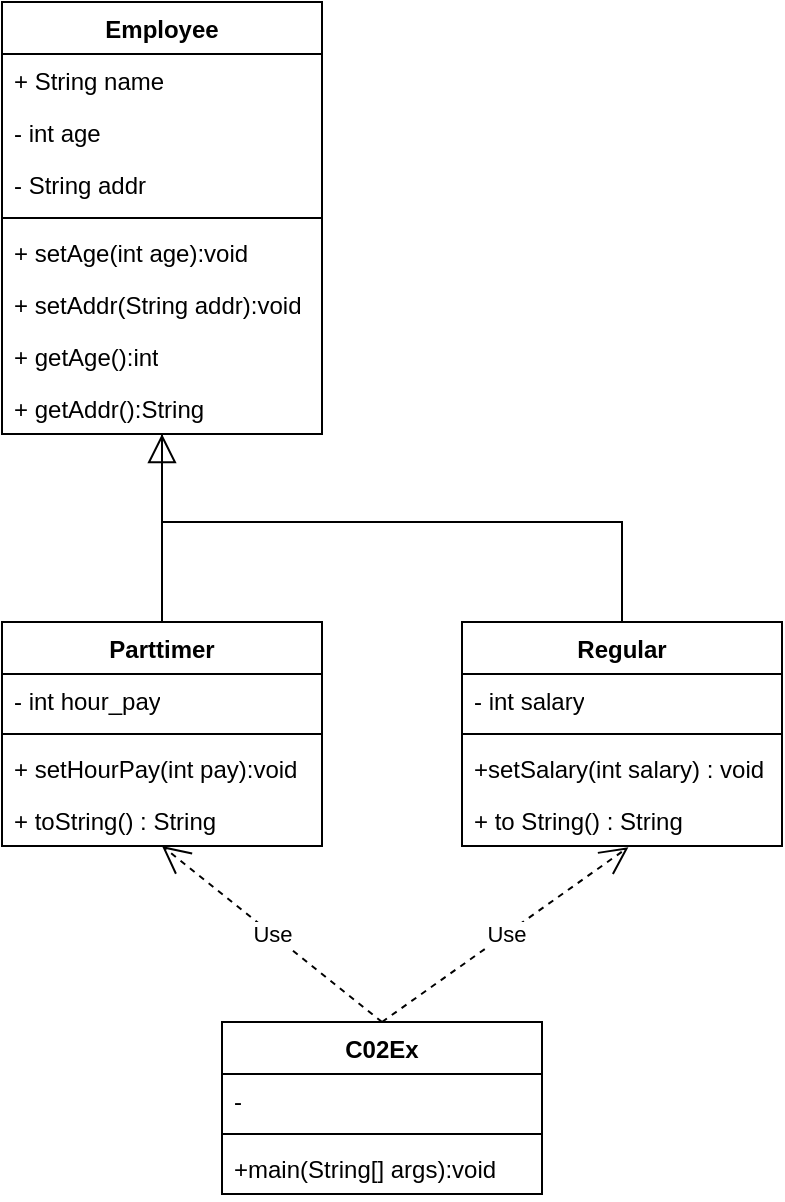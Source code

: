 <mxfile version="24.0.2" type="device">
  <diagram id="C5RBs43oDa-KdzZeNtuy" name="Page-1">
    <mxGraphModel dx="999" dy="536" grid="1" gridSize="10" guides="1" tooltips="1" connect="1" arrows="1" fold="1" page="1" pageScale="1" pageWidth="827" pageHeight="1169" math="0" shadow="0">
      <root>
        <mxCell id="WIyWlLk6GJQsqaUBKTNV-0" />
        <mxCell id="WIyWlLk6GJQsqaUBKTNV-1" parent="WIyWlLk6GJQsqaUBKTNV-0" />
        <mxCell id="lNfhT2KIbJr3xX1g3dHH-8" value="" style="edgeStyle=orthogonalEdgeStyle;rounded=0;orthogonalLoop=1;jettySize=auto;html=1;endArrow=none;endFill=0;startArrow=block;startFill=0;endSize=12;startSize=12;" edge="1" parent="WIyWlLk6GJQsqaUBKTNV-1" source="lNfhT2KIbJr3xX1g3dHH-0" target="lNfhT2KIbJr3xX1g3dHH-4">
          <mxGeometry relative="1" as="geometry" />
        </mxCell>
        <mxCell id="lNfhT2KIbJr3xX1g3dHH-14" value="" style="edgeStyle=orthogonalEdgeStyle;rounded=0;orthogonalLoop=1;jettySize=auto;html=1;endArrow=none;endFill=0;" edge="1" parent="WIyWlLk6GJQsqaUBKTNV-1" source="lNfhT2KIbJr3xX1g3dHH-0" target="lNfhT2KIbJr3xX1g3dHH-10">
          <mxGeometry relative="1" as="geometry">
            <Array as="points">
              <mxPoint x="120" y="520" />
              <mxPoint x="350" y="520" />
            </Array>
          </mxGeometry>
        </mxCell>
        <mxCell id="lNfhT2KIbJr3xX1g3dHH-0" value="Employee" style="swimlane;fontStyle=1;align=center;verticalAlign=top;childLayout=stackLayout;horizontal=1;startSize=26;horizontalStack=0;resizeParent=1;resizeParentMax=0;resizeLast=0;collapsible=1;marginBottom=0;whiteSpace=wrap;html=1;" vertex="1" parent="WIyWlLk6GJQsqaUBKTNV-1">
          <mxGeometry x="40" y="260" width="160" height="216" as="geometry" />
        </mxCell>
        <mxCell id="lNfhT2KIbJr3xX1g3dHH-1" value="+ String name" style="text;strokeColor=none;fillColor=none;align=left;verticalAlign=top;spacingLeft=4;spacingRight=4;overflow=hidden;rotatable=0;points=[[0,0.5],[1,0.5]];portConstraint=eastwest;whiteSpace=wrap;html=1;" vertex="1" parent="lNfhT2KIbJr3xX1g3dHH-0">
          <mxGeometry y="26" width="160" height="26" as="geometry" />
        </mxCell>
        <mxCell id="lNfhT2KIbJr3xX1g3dHH-16" value="- int age" style="text;strokeColor=none;fillColor=none;align=left;verticalAlign=top;spacingLeft=4;spacingRight=4;overflow=hidden;rotatable=0;points=[[0,0.5],[1,0.5]];portConstraint=eastwest;whiteSpace=wrap;html=1;" vertex="1" parent="lNfhT2KIbJr3xX1g3dHH-0">
          <mxGeometry y="52" width="160" height="26" as="geometry" />
        </mxCell>
        <mxCell id="lNfhT2KIbJr3xX1g3dHH-17" value="- String addr" style="text;strokeColor=none;fillColor=none;align=left;verticalAlign=top;spacingLeft=4;spacingRight=4;overflow=hidden;rotatable=0;points=[[0,0.5],[1,0.5]];portConstraint=eastwest;whiteSpace=wrap;html=1;" vertex="1" parent="lNfhT2KIbJr3xX1g3dHH-0">
          <mxGeometry y="78" width="160" height="26" as="geometry" />
        </mxCell>
        <mxCell id="lNfhT2KIbJr3xX1g3dHH-2" value="" style="line;strokeWidth=1;fillColor=none;align=left;verticalAlign=middle;spacingTop=-1;spacingLeft=3;spacingRight=3;rotatable=0;labelPosition=right;points=[];portConstraint=eastwest;strokeColor=inherit;" vertex="1" parent="lNfhT2KIbJr3xX1g3dHH-0">
          <mxGeometry y="104" width="160" height="8" as="geometry" />
        </mxCell>
        <mxCell id="lNfhT2KIbJr3xX1g3dHH-3" value="+ setAge(int age):void" style="text;strokeColor=none;fillColor=none;align=left;verticalAlign=top;spacingLeft=4;spacingRight=4;overflow=hidden;rotatable=0;points=[[0,0.5],[1,0.5]];portConstraint=eastwest;whiteSpace=wrap;html=1;" vertex="1" parent="lNfhT2KIbJr3xX1g3dHH-0">
          <mxGeometry y="112" width="160" height="26" as="geometry" />
        </mxCell>
        <mxCell id="lNfhT2KIbJr3xX1g3dHH-18" value="+ setAddr(String addr):void" style="text;strokeColor=none;fillColor=none;align=left;verticalAlign=top;spacingLeft=4;spacingRight=4;overflow=hidden;rotatable=0;points=[[0,0.5],[1,0.5]];portConstraint=eastwest;whiteSpace=wrap;html=1;" vertex="1" parent="lNfhT2KIbJr3xX1g3dHH-0">
          <mxGeometry y="138" width="160" height="26" as="geometry" />
        </mxCell>
        <mxCell id="lNfhT2KIbJr3xX1g3dHH-27" value="+ getAge():int" style="text;strokeColor=none;fillColor=none;align=left;verticalAlign=top;spacingLeft=4;spacingRight=4;overflow=hidden;rotatable=0;points=[[0,0.5],[1,0.5]];portConstraint=eastwest;whiteSpace=wrap;html=1;" vertex="1" parent="lNfhT2KIbJr3xX1g3dHH-0">
          <mxGeometry y="164" width="160" height="26" as="geometry" />
        </mxCell>
        <mxCell id="lNfhT2KIbJr3xX1g3dHH-28" value="+ getAddr():String&lt;div&gt;&lt;br&gt;&lt;/div&gt;" style="text;strokeColor=none;fillColor=none;align=left;verticalAlign=top;spacingLeft=4;spacingRight=4;overflow=hidden;rotatable=0;points=[[0,0.5],[1,0.5]];portConstraint=eastwest;whiteSpace=wrap;html=1;" vertex="1" parent="lNfhT2KIbJr3xX1g3dHH-0">
          <mxGeometry y="190" width="160" height="26" as="geometry" />
        </mxCell>
        <mxCell id="lNfhT2KIbJr3xX1g3dHH-4" value="Parttimer" style="swimlane;fontStyle=1;align=center;verticalAlign=top;childLayout=stackLayout;horizontal=1;startSize=26;horizontalStack=0;resizeParent=1;resizeParentMax=0;resizeLast=0;collapsible=1;marginBottom=0;whiteSpace=wrap;html=1;" vertex="1" parent="WIyWlLk6GJQsqaUBKTNV-1">
          <mxGeometry x="40" y="570" width="160" height="112" as="geometry" />
        </mxCell>
        <mxCell id="lNfhT2KIbJr3xX1g3dHH-5" value="- int hour_pay" style="text;strokeColor=none;fillColor=none;align=left;verticalAlign=top;spacingLeft=4;spacingRight=4;overflow=hidden;rotatable=0;points=[[0,0.5],[1,0.5]];portConstraint=eastwest;whiteSpace=wrap;html=1;" vertex="1" parent="lNfhT2KIbJr3xX1g3dHH-4">
          <mxGeometry y="26" width="160" height="26" as="geometry" />
        </mxCell>
        <mxCell id="lNfhT2KIbJr3xX1g3dHH-6" value="" style="line;strokeWidth=1;fillColor=none;align=left;verticalAlign=middle;spacingTop=-1;spacingLeft=3;spacingRight=3;rotatable=0;labelPosition=right;points=[];portConstraint=eastwest;strokeColor=inherit;" vertex="1" parent="lNfhT2KIbJr3xX1g3dHH-4">
          <mxGeometry y="52" width="160" height="8" as="geometry" />
        </mxCell>
        <mxCell id="lNfhT2KIbJr3xX1g3dHH-19" value="+ setHourPay(int pay):void" style="text;strokeColor=none;fillColor=none;align=left;verticalAlign=top;spacingLeft=4;spacingRight=4;overflow=hidden;rotatable=0;points=[[0,0.5],[1,0.5]];portConstraint=eastwest;whiteSpace=wrap;html=1;" vertex="1" parent="lNfhT2KIbJr3xX1g3dHH-4">
          <mxGeometry y="60" width="160" height="26" as="geometry" />
        </mxCell>
        <mxCell id="lNfhT2KIbJr3xX1g3dHH-37" value="+ toString() : String" style="text;strokeColor=none;fillColor=none;align=left;verticalAlign=top;spacingLeft=4;spacingRight=4;overflow=hidden;rotatable=0;points=[[0,0.5],[1,0.5]];portConstraint=eastwest;whiteSpace=wrap;html=1;" vertex="1" parent="lNfhT2KIbJr3xX1g3dHH-4">
          <mxGeometry y="86" width="160" height="26" as="geometry" />
        </mxCell>
        <mxCell id="lNfhT2KIbJr3xX1g3dHH-10" value="Regular" style="swimlane;fontStyle=1;align=center;verticalAlign=top;childLayout=stackLayout;horizontal=1;startSize=26;horizontalStack=0;resizeParent=1;resizeParentMax=0;resizeLast=0;collapsible=1;marginBottom=0;whiteSpace=wrap;html=1;" vertex="1" parent="WIyWlLk6GJQsqaUBKTNV-1">
          <mxGeometry x="270" y="570" width="160" height="112" as="geometry" />
        </mxCell>
        <mxCell id="lNfhT2KIbJr3xX1g3dHH-11" value="- int salary" style="text;strokeColor=none;fillColor=none;align=left;verticalAlign=top;spacingLeft=4;spacingRight=4;overflow=hidden;rotatable=0;points=[[0,0.5],[1,0.5]];portConstraint=eastwest;whiteSpace=wrap;html=1;" vertex="1" parent="lNfhT2KIbJr3xX1g3dHH-10">
          <mxGeometry y="26" width="160" height="26" as="geometry" />
        </mxCell>
        <mxCell id="lNfhT2KIbJr3xX1g3dHH-12" value="" style="line;strokeWidth=1;fillColor=none;align=left;verticalAlign=middle;spacingTop=-1;spacingLeft=3;spacingRight=3;rotatable=0;labelPosition=right;points=[];portConstraint=eastwest;strokeColor=inherit;" vertex="1" parent="lNfhT2KIbJr3xX1g3dHH-10">
          <mxGeometry y="52" width="160" height="8" as="geometry" />
        </mxCell>
        <mxCell id="lNfhT2KIbJr3xX1g3dHH-13" value="+setSalary(int salary) : void" style="text;strokeColor=none;fillColor=none;align=left;verticalAlign=top;spacingLeft=4;spacingRight=4;overflow=hidden;rotatable=0;points=[[0,0.5],[1,0.5]];portConstraint=eastwest;whiteSpace=wrap;html=1;" vertex="1" parent="lNfhT2KIbJr3xX1g3dHH-10">
          <mxGeometry y="60" width="160" height="26" as="geometry" />
        </mxCell>
        <mxCell id="lNfhT2KIbJr3xX1g3dHH-38" value="+ to String() : String&lt;div&gt;&lt;br&gt;&lt;/div&gt;" style="text;strokeColor=none;fillColor=none;align=left;verticalAlign=top;spacingLeft=4;spacingRight=4;overflow=hidden;rotatable=0;points=[[0,0.5],[1,0.5]];portConstraint=eastwest;whiteSpace=wrap;html=1;" vertex="1" parent="lNfhT2KIbJr3xX1g3dHH-10">
          <mxGeometry y="86" width="160" height="26" as="geometry" />
        </mxCell>
        <mxCell id="lNfhT2KIbJr3xX1g3dHH-20" value="C02Ex" style="swimlane;fontStyle=1;align=center;verticalAlign=top;childLayout=stackLayout;horizontal=1;startSize=26;horizontalStack=0;resizeParent=1;resizeParentMax=0;resizeLast=0;collapsible=1;marginBottom=0;whiteSpace=wrap;html=1;" vertex="1" parent="WIyWlLk6GJQsqaUBKTNV-1">
          <mxGeometry x="150" y="770" width="160" height="86" as="geometry" />
        </mxCell>
        <mxCell id="lNfhT2KIbJr3xX1g3dHH-21" value="-" style="text;strokeColor=none;fillColor=none;align=left;verticalAlign=top;spacingLeft=4;spacingRight=4;overflow=hidden;rotatable=0;points=[[0,0.5],[1,0.5]];portConstraint=eastwest;whiteSpace=wrap;html=1;" vertex="1" parent="lNfhT2KIbJr3xX1g3dHH-20">
          <mxGeometry y="26" width="160" height="26" as="geometry" />
        </mxCell>
        <mxCell id="lNfhT2KIbJr3xX1g3dHH-22" value="" style="line;strokeWidth=1;fillColor=none;align=left;verticalAlign=middle;spacingTop=-1;spacingLeft=3;spacingRight=3;rotatable=0;labelPosition=right;points=[];portConstraint=eastwest;strokeColor=inherit;" vertex="1" parent="lNfhT2KIbJr3xX1g3dHH-20">
          <mxGeometry y="52" width="160" height="8" as="geometry" />
        </mxCell>
        <mxCell id="lNfhT2KIbJr3xX1g3dHH-23" value="+main(String[] args):void" style="text;strokeColor=none;fillColor=none;align=left;verticalAlign=top;spacingLeft=4;spacingRight=4;overflow=hidden;rotatable=0;points=[[0,0.5],[1,0.5]];portConstraint=eastwest;whiteSpace=wrap;html=1;" vertex="1" parent="lNfhT2KIbJr3xX1g3dHH-20">
          <mxGeometry y="60" width="160" height="26" as="geometry" />
        </mxCell>
        <mxCell id="lNfhT2KIbJr3xX1g3dHH-25" value="Use" style="endArrow=open;endSize=12;dashed=1;html=1;rounded=0;entryX=0.5;entryY=1;entryDx=0;entryDy=0;exitX=0.5;exitY=0;exitDx=0;exitDy=0;" edge="1" parent="WIyWlLk6GJQsqaUBKTNV-1" source="lNfhT2KIbJr3xX1g3dHH-20" target="lNfhT2KIbJr3xX1g3dHH-4">
          <mxGeometry width="160" relative="1" as="geometry">
            <mxPoint x="170" y="740" as="sourcePoint" />
            <mxPoint x="330" y="740" as="targetPoint" />
          </mxGeometry>
        </mxCell>
        <mxCell id="lNfhT2KIbJr3xX1g3dHH-26" value="Use" style="endArrow=open;endSize=12;dashed=1;html=1;rounded=0;entryX=0.52;entryY=1.022;entryDx=0;entryDy=0;exitX=0.5;exitY=0;exitDx=0;exitDy=0;entryPerimeter=0;" edge="1" parent="WIyWlLk6GJQsqaUBKTNV-1" source="lNfhT2KIbJr3xX1g3dHH-20" target="lNfhT2KIbJr3xX1g3dHH-38">
          <mxGeometry width="160" relative="1" as="geometry">
            <mxPoint x="260" y="790" as="sourcePoint" />
            <mxPoint x="130" y="666" as="targetPoint" />
          </mxGeometry>
        </mxCell>
      </root>
    </mxGraphModel>
  </diagram>
</mxfile>
